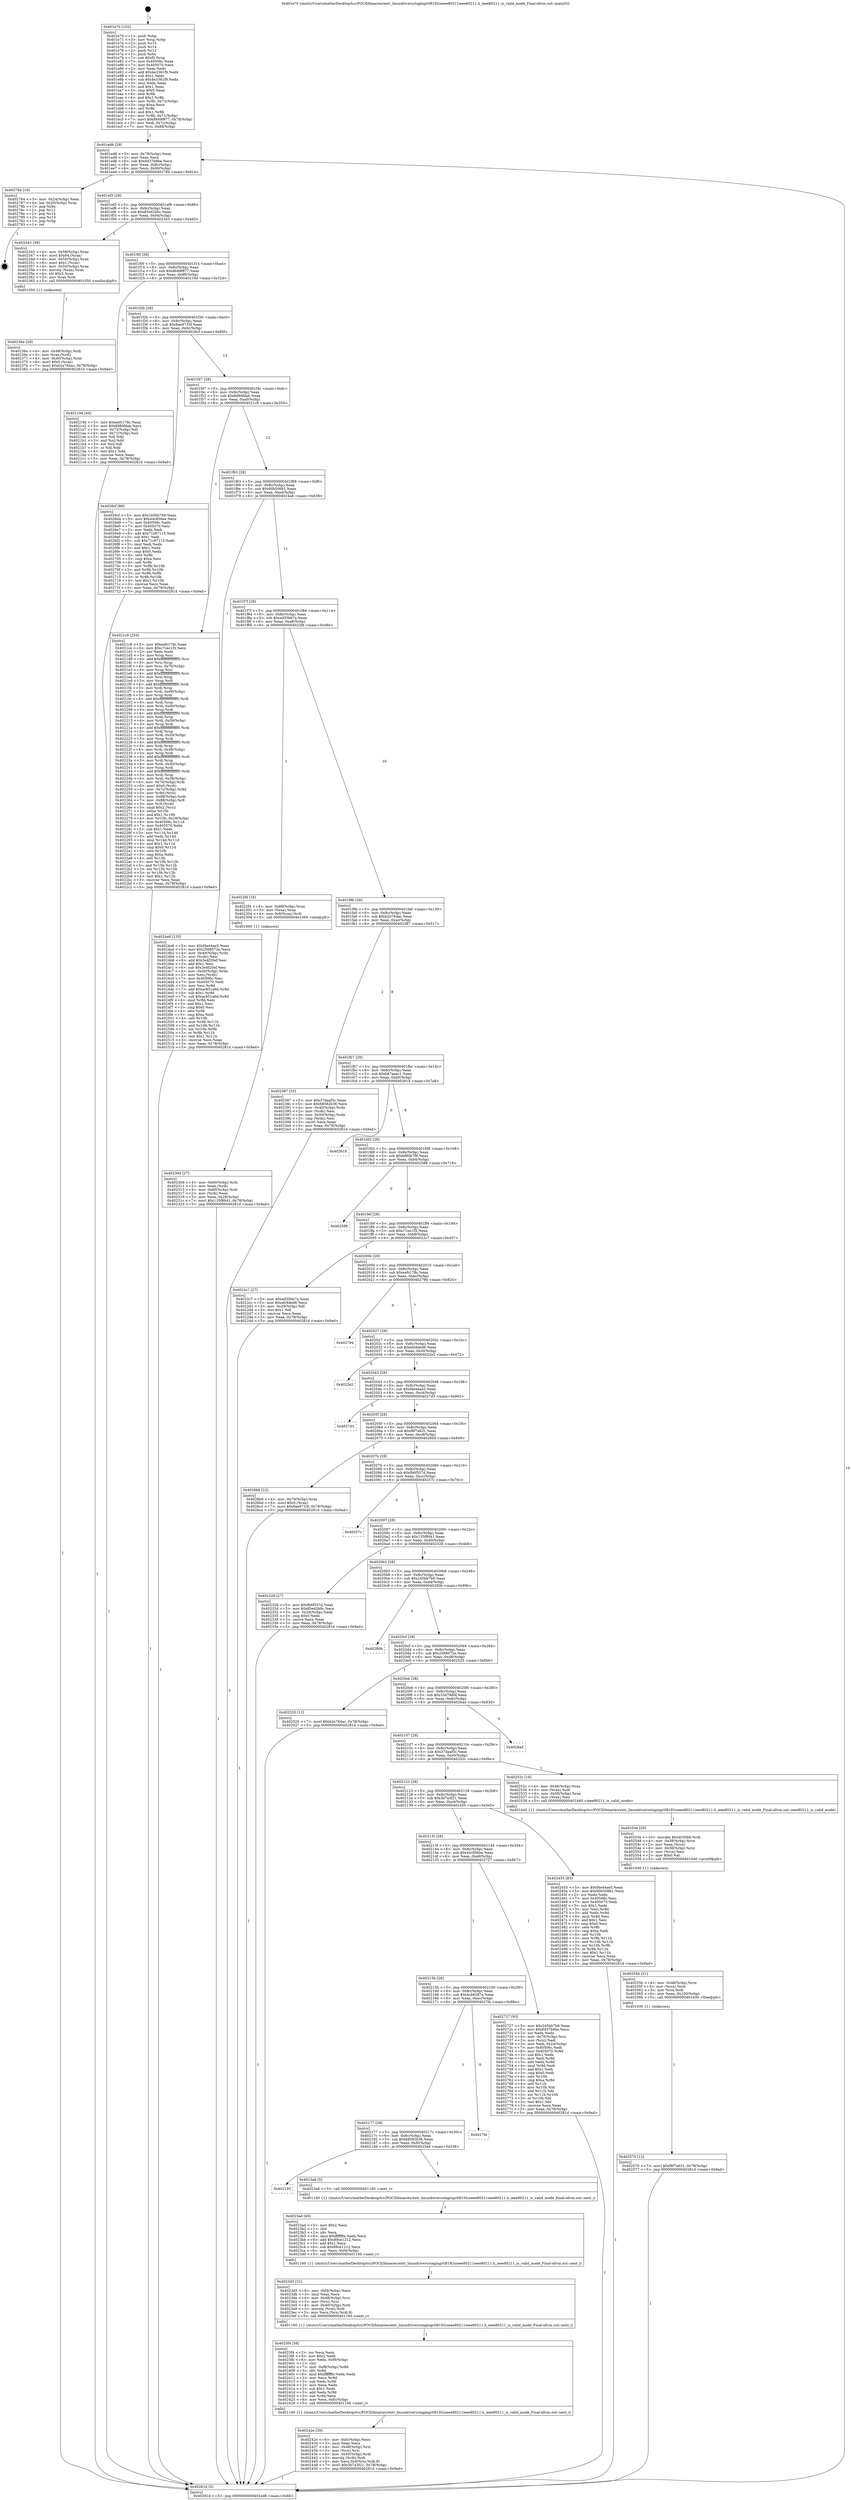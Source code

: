 digraph "0x401e70" {
  label = "0x401e70 (/mnt/c/Users/mathe/Desktop/tcc/POCII/binaries/extr_linuxdriversstagingrtl8192uieee80211ieee80211.h_ieee80211_is_valid_mode_Final-ollvm.out::main(0))"
  labelloc = "t"
  node[shape=record]

  Entry [label="",width=0.3,height=0.3,shape=circle,fillcolor=black,style=filled]
  "0x401ed6" [label="{
     0x401ed6 [29]\l
     | [instrs]\l
     &nbsp;&nbsp;0x401ed6 \<+3\>: mov -0x78(%rbp),%eax\l
     &nbsp;&nbsp;0x401ed9 \<+2\>: mov %eax,%ecx\l
     &nbsp;&nbsp;0x401edb \<+6\>: sub $0x8437b9be,%ecx\l
     &nbsp;&nbsp;0x401ee1 \<+6\>: mov %eax,-0x8c(%rbp)\l
     &nbsp;&nbsp;0x401ee7 \<+6\>: mov %ecx,-0x90(%rbp)\l
     &nbsp;&nbsp;0x401eed \<+6\>: je 0000000000402784 \<main+0x914\>\l
  }"]
  "0x402784" [label="{
     0x402784 [16]\l
     | [instrs]\l
     &nbsp;&nbsp;0x402784 \<+3\>: mov -0x24(%rbp),%eax\l
     &nbsp;&nbsp;0x402787 \<+4\>: lea -0x20(%rbp),%rsp\l
     &nbsp;&nbsp;0x40278b \<+1\>: pop %rbx\l
     &nbsp;&nbsp;0x40278c \<+2\>: pop %r12\l
     &nbsp;&nbsp;0x40278e \<+2\>: pop %r14\l
     &nbsp;&nbsp;0x402790 \<+2\>: pop %r15\l
     &nbsp;&nbsp;0x402792 \<+1\>: pop %rbp\l
     &nbsp;&nbsp;0x402793 \<+1\>: ret\l
  }"]
  "0x401ef3" [label="{
     0x401ef3 [28]\l
     | [instrs]\l
     &nbsp;&nbsp;0x401ef3 \<+5\>: jmp 0000000000401ef8 \<main+0x88\>\l
     &nbsp;&nbsp;0x401ef8 \<+6\>: mov -0x8c(%rbp),%eax\l
     &nbsp;&nbsp;0x401efe \<+5\>: sub $0x85ed2b0c,%eax\l
     &nbsp;&nbsp;0x401f03 \<+6\>: mov %eax,-0x94(%rbp)\l
     &nbsp;&nbsp;0x401f09 \<+6\>: je 0000000000402343 \<main+0x4d3\>\l
  }"]
  Exit [label="",width=0.3,height=0.3,shape=circle,fillcolor=black,style=filled,peripheries=2]
  "0x402343" [label="{
     0x402343 [39]\l
     | [instrs]\l
     &nbsp;&nbsp;0x402343 \<+4\>: mov -0x58(%rbp),%rax\l
     &nbsp;&nbsp;0x402347 \<+6\>: movl $0x64,(%rax)\l
     &nbsp;&nbsp;0x40234d \<+4\>: mov -0x50(%rbp),%rax\l
     &nbsp;&nbsp;0x402351 \<+6\>: movl $0x1,(%rax)\l
     &nbsp;&nbsp;0x402357 \<+4\>: mov -0x50(%rbp),%rax\l
     &nbsp;&nbsp;0x40235b \<+3\>: movslq (%rax),%rax\l
     &nbsp;&nbsp;0x40235e \<+4\>: shl $0x3,%rax\l
     &nbsp;&nbsp;0x402362 \<+3\>: mov %rax,%rdi\l
     &nbsp;&nbsp;0x402365 \<+5\>: call 0000000000401050 \<malloc@plt\>\l
     | [calls]\l
     &nbsp;&nbsp;0x401050 \{1\} (unknown)\l
  }"]
  "0x401f0f" [label="{
     0x401f0f [28]\l
     | [instrs]\l
     &nbsp;&nbsp;0x401f0f \<+5\>: jmp 0000000000401f14 \<main+0xa4\>\l
     &nbsp;&nbsp;0x401f14 \<+6\>: mov -0x8c(%rbp),%eax\l
     &nbsp;&nbsp;0x401f1a \<+5\>: sub $0x8649f977,%eax\l
     &nbsp;&nbsp;0x401f1f \<+6\>: mov %eax,-0x98(%rbp)\l
     &nbsp;&nbsp;0x401f25 \<+6\>: je 000000000040219d \<main+0x32d\>\l
  }"]
  "0x402570" [label="{
     0x402570 [12]\l
     | [instrs]\l
     &nbsp;&nbsp;0x402570 \<+7\>: movl $0xf8f7a631,-0x78(%rbp)\l
     &nbsp;&nbsp;0x402577 \<+5\>: jmp 000000000040281d \<main+0x9ad\>\l
  }"]
  "0x40219d" [label="{
     0x40219d [44]\l
     | [instrs]\l
     &nbsp;&nbsp;0x40219d \<+5\>: mov $0xeefc178c,%eax\l
     &nbsp;&nbsp;0x4021a2 \<+5\>: mov $0x8d80fdab,%ecx\l
     &nbsp;&nbsp;0x4021a7 \<+3\>: mov -0x72(%rbp),%dl\l
     &nbsp;&nbsp;0x4021aa \<+4\>: mov -0x71(%rbp),%sil\l
     &nbsp;&nbsp;0x4021ae \<+3\>: mov %dl,%dil\l
     &nbsp;&nbsp;0x4021b1 \<+3\>: and %sil,%dil\l
     &nbsp;&nbsp;0x4021b4 \<+3\>: xor %sil,%dl\l
     &nbsp;&nbsp;0x4021b7 \<+3\>: or %dl,%dil\l
     &nbsp;&nbsp;0x4021ba \<+4\>: test $0x1,%dil\l
     &nbsp;&nbsp;0x4021be \<+3\>: cmovne %ecx,%eax\l
     &nbsp;&nbsp;0x4021c1 \<+3\>: mov %eax,-0x78(%rbp)\l
     &nbsp;&nbsp;0x4021c4 \<+5\>: jmp 000000000040281d \<main+0x9ad\>\l
  }"]
  "0x401f2b" [label="{
     0x401f2b [28]\l
     | [instrs]\l
     &nbsp;&nbsp;0x401f2b \<+5\>: jmp 0000000000401f30 \<main+0xc0\>\l
     &nbsp;&nbsp;0x401f30 \<+6\>: mov -0x8c(%rbp),%eax\l
     &nbsp;&nbsp;0x401f36 \<+5\>: sub $0x8ae9733f,%eax\l
     &nbsp;&nbsp;0x401f3b \<+6\>: mov %eax,-0x9c(%rbp)\l
     &nbsp;&nbsp;0x401f41 \<+6\>: je 00000000004026cf \<main+0x85f\>\l
  }"]
  "0x40281d" [label="{
     0x40281d [5]\l
     | [instrs]\l
     &nbsp;&nbsp;0x40281d \<+5\>: jmp 0000000000401ed6 \<main+0x66\>\l
  }"]
  "0x401e70" [label="{
     0x401e70 [102]\l
     | [instrs]\l
     &nbsp;&nbsp;0x401e70 \<+1\>: push %rbp\l
     &nbsp;&nbsp;0x401e71 \<+3\>: mov %rsp,%rbp\l
     &nbsp;&nbsp;0x401e74 \<+2\>: push %r15\l
     &nbsp;&nbsp;0x401e76 \<+2\>: push %r14\l
     &nbsp;&nbsp;0x401e78 \<+2\>: push %r12\l
     &nbsp;&nbsp;0x401e7a \<+1\>: push %rbx\l
     &nbsp;&nbsp;0x401e7b \<+7\>: sub $0xf0,%rsp\l
     &nbsp;&nbsp;0x401e82 \<+7\>: mov 0x40506c,%eax\l
     &nbsp;&nbsp;0x401e89 \<+7\>: mov 0x405070,%ecx\l
     &nbsp;&nbsp;0x401e90 \<+2\>: mov %eax,%edx\l
     &nbsp;&nbsp;0x401e92 \<+6\>: add $0x4e3361f9,%edx\l
     &nbsp;&nbsp;0x401e98 \<+3\>: sub $0x1,%edx\l
     &nbsp;&nbsp;0x401e9b \<+6\>: sub $0x4e3361f9,%edx\l
     &nbsp;&nbsp;0x401ea1 \<+3\>: imul %edx,%eax\l
     &nbsp;&nbsp;0x401ea4 \<+3\>: and $0x1,%eax\l
     &nbsp;&nbsp;0x401ea7 \<+3\>: cmp $0x0,%eax\l
     &nbsp;&nbsp;0x401eaa \<+4\>: sete %r8b\l
     &nbsp;&nbsp;0x401eae \<+4\>: and $0x1,%r8b\l
     &nbsp;&nbsp;0x401eb2 \<+4\>: mov %r8b,-0x72(%rbp)\l
     &nbsp;&nbsp;0x401eb6 \<+3\>: cmp $0xa,%ecx\l
     &nbsp;&nbsp;0x401eb9 \<+4\>: setl %r8b\l
     &nbsp;&nbsp;0x401ebd \<+4\>: and $0x1,%r8b\l
     &nbsp;&nbsp;0x401ec1 \<+4\>: mov %r8b,-0x71(%rbp)\l
     &nbsp;&nbsp;0x401ec5 \<+7\>: movl $0x8649f977,-0x78(%rbp)\l
     &nbsp;&nbsp;0x401ecc \<+3\>: mov %edi,-0x7c(%rbp)\l
     &nbsp;&nbsp;0x401ecf \<+7\>: mov %rsi,-0x88(%rbp)\l
  }"]
  "0x40255b" [label="{
     0x40255b [21]\l
     | [instrs]\l
     &nbsp;&nbsp;0x40255b \<+4\>: mov -0x48(%rbp),%rcx\l
     &nbsp;&nbsp;0x40255f \<+3\>: mov (%rcx),%rcx\l
     &nbsp;&nbsp;0x402562 \<+3\>: mov %rcx,%rdi\l
     &nbsp;&nbsp;0x402565 \<+6\>: mov %eax,-0x100(%rbp)\l
     &nbsp;&nbsp;0x40256b \<+5\>: call 0000000000401030 \<free@plt\>\l
     | [calls]\l
     &nbsp;&nbsp;0x401030 \{1\} (unknown)\l
  }"]
  "0x4026cf" [label="{
     0x4026cf [88]\l
     | [instrs]\l
     &nbsp;&nbsp;0x4026cf \<+5\>: mov $0x245bb7b9,%eax\l
     &nbsp;&nbsp;0x4026d4 \<+5\>: mov $0x44c856ee,%ecx\l
     &nbsp;&nbsp;0x4026d9 \<+7\>: mov 0x40506c,%edx\l
     &nbsp;&nbsp;0x4026e0 \<+7\>: mov 0x405070,%esi\l
     &nbsp;&nbsp;0x4026e7 \<+2\>: mov %edx,%edi\l
     &nbsp;&nbsp;0x4026e9 \<+6\>: add $0x71c97115,%edi\l
     &nbsp;&nbsp;0x4026ef \<+3\>: sub $0x1,%edi\l
     &nbsp;&nbsp;0x4026f2 \<+6\>: sub $0x71c97115,%edi\l
     &nbsp;&nbsp;0x4026f8 \<+3\>: imul %edi,%edx\l
     &nbsp;&nbsp;0x4026fb \<+3\>: and $0x1,%edx\l
     &nbsp;&nbsp;0x4026fe \<+3\>: cmp $0x0,%edx\l
     &nbsp;&nbsp;0x402701 \<+4\>: sete %r8b\l
     &nbsp;&nbsp;0x402705 \<+3\>: cmp $0xa,%esi\l
     &nbsp;&nbsp;0x402708 \<+4\>: setl %r9b\l
     &nbsp;&nbsp;0x40270c \<+3\>: mov %r8b,%r10b\l
     &nbsp;&nbsp;0x40270f \<+3\>: and %r9b,%r10b\l
     &nbsp;&nbsp;0x402712 \<+3\>: xor %r9b,%r8b\l
     &nbsp;&nbsp;0x402715 \<+3\>: or %r8b,%r10b\l
     &nbsp;&nbsp;0x402718 \<+4\>: test $0x1,%r10b\l
     &nbsp;&nbsp;0x40271c \<+3\>: cmovne %ecx,%eax\l
     &nbsp;&nbsp;0x40271f \<+3\>: mov %eax,-0x78(%rbp)\l
     &nbsp;&nbsp;0x402722 \<+5\>: jmp 000000000040281d \<main+0x9ad\>\l
  }"]
  "0x401f47" [label="{
     0x401f47 [28]\l
     | [instrs]\l
     &nbsp;&nbsp;0x401f47 \<+5\>: jmp 0000000000401f4c \<main+0xdc\>\l
     &nbsp;&nbsp;0x401f4c \<+6\>: mov -0x8c(%rbp),%eax\l
     &nbsp;&nbsp;0x401f52 \<+5\>: sub $0x8d80fdab,%eax\l
     &nbsp;&nbsp;0x401f57 \<+6\>: mov %eax,-0xa0(%rbp)\l
     &nbsp;&nbsp;0x401f5d \<+6\>: je 00000000004021c9 \<main+0x359\>\l
  }"]
  "0x40253e" [label="{
     0x40253e [29]\l
     | [instrs]\l
     &nbsp;&nbsp;0x40253e \<+10\>: movabs $0x4030b6,%rdi\l
     &nbsp;&nbsp;0x402548 \<+4\>: mov -0x38(%rbp),%rcx\l
     &nbsp;&nbsp;0x40254c \<+2\>: mov %eax,(%rcx)\l
     &nbsp;&nbsp;0x40254e \<+4\>: mov -0x38(%rbp),%rcx\l
     &nbsp;&nbsp;0x402552 \<+2\>: mov (%rcx),%esi\l
     &nbsp;&nbsp;0x402554 \<+2\>: mov $0x0,%al\l
     &nbsp;&nbsp;0x402556 \<+5\>: call 0000000000401040 \<printf@plt\>\l
     | [calls]\l
     &nbsp;&nbsp;0x401040 \{1\} (unknown)\l
  }"]
  "0x4021c9" [label="{
     0x4021c9 [254]\l
     | [instrs]\l
     &nbsp;&nbsp;0x4021c9 \<+5\>: mov $0xeefc178c,%eax\l
     &nbsp;&nbsp;0x4021ce \<+5\>: mov $0xc7cec1f5,%ecx\l
     &nbsp;&nbsp;0x4021d3 \<+2\>: xor %edx,%edx\l
     &nbsp;&nbsp;0x4021d5 \<+3\>: mov %rsp,%rsi\l
     &nbsp;&nbsp;0x4021d8 \<+4\>: add $0xfffffffffffffff0,%rsi\l
     &nbsp;&nbsp;0x4021dc \<+3\>: mov %rsi,%rsp\l
     &nbsp;&nbsp;0x4021df \<+4\>: mov %rsi,-0x70(%rbp)\l
     &nbsp;&nbsp;0x4021e3 \<+3\>: mov %rsp,%rsi\l
     &nbsp;&nbsp;0x4021e6 \<+4\>: add $0xfffffffffffffff0,%rsi\l
     &nbsp;&nbsp;0x4021ea \<+3\>: mov %rsi,%rsp\l
     &nbsp;&nbsp;0x4021ed \<+3\>: mov %rsp,%rdi\l
     &nbsp;&nbsp;0x4021f0 \<+4\>: add $0xfffffffffffffff0,%rdi\l
     &nbsp;&nbsp;0x4021f4 \<+3\>: mov %rdi,%rsp\l
     &nbsp;&nbsp;0x4021f7 \<+4\>: mov %rdi,-0x68(%rbp)\l
     &nbsp;&nbsp;0x4021fb \<+3\>: mov %rsp,%rdi\l
     &nbsp;&nbsp;0x4021fe \<+4\>: add $0xfffffffffffffff0,%rdi\l
     &nbsp;&nbsp;0x402202 \<+3\>: mov %rdi,%rsp\l
     &nbsp;&nbsp;0x402205 \<+4\>: mov %rdi,-0x60(%rbp)\l
     &nbsp;&nbsp;0x402209 \<+3\>: mov %rsp,%rdi\l
     &nbsp;&nbsp;0x40220c \<+4\>: add $0xfffffffffffffff0,%rdi\l
     &nbsp;&nbsp;0x402210 \<+3\>: mov %rdi,%rsp\l
     &nbsp;&nbsp;0x402213 \<+4\>: mov %rdi,-0x58(%rbp)\l
     &nbsp;&nbsp;0x402217 \<+3\>: mov %rsp,%rdi\l
     &nbsp;&nbsp;0x40221a \<+4\>: add $0xfffffffffffffff0,%rdi\l
     &nbsp;&nbsp;0x40221e \<+3\>: mov %rdi,%rsp\l
     &nbsp;&nbsp;0x402221 \<+4\>: mov %rdi,-0x50(%rbp)\l
     &nbsp;&nbsp;0x402225 \<+3\>: mov %rsp,%rdi\l
     &nbsp;&nbsp;0x402228 \<+4\>: add $0xfffffffffffffff0,%rdi\l
     &nbsp;&nbsp;0x40222c \<+3\>: mov %rdi,%rsp\l
     &nbsp;&nbsp;0x40222f \<+4\>: mov %rdi,-0x48(%rbp)\l
     &nbsp;&nbsp;0x402233 \<+3\>: mov %rsp,%rdi\l
     &nbsp;&nbsp;0x402236 \<+4\>: add $0xfffffffffffffff0,%rdi\l
     &nbsp;&nbsp;0x40223a \<+3\>: mov %rdi,%rsp\l
     &nbsp;&nbsp;0x40223d \<+4\>: mov %rdi,-0x40(%rbp)\l
     &nbsp;&nbsp;0x402241 \<+3\>: mov %rsp,%rdi\l
     &nbsp;&nbsp;0x402244 \<+4\>: add $0xfffffffffffffff0,%rdi\l
     &nbsp;&nbsp;0x402248 \<+3\>: mov %rdi,%rsp\l
     &nbsp;&nbsp;0x40224b \<+4\>: mov %rdi,-0x38(%rbp)\l
     &nbsp;&nbsp;0x40224f \<+4\>: mov -0x70(%rbp),%rdi\l
     &nbsp;&nbsp;0x402253 \<+6\>: movl $0x0,(%rdi)\l
     &nbsp;&nbsp;0x402259 \<+4\>: mov -0x7c(%rbp),%r8d\l
     &nbsp;&nbsp;0x40225d \<+3\>: mov %r8d,(%rsi)\l
     &nbsp;&nbsp;0x402260 \<+4\>: mov -0x68(%rbp),%rdi\l
     &nbsp;&nbsp;0x402264 \<+7\>: mov -0x88(%rbp),%r9\l
     &nbsp;&nbsp;0x40226b \<+3\>: mov %r9,(%rdi)\l
     &nbsp;&nbsp;0x40226e \<+3\>: cmpl $0x2,(%rsi)\l
     &nbsp;&nbsp;0x402271 \<+4\>: setne %r10b\l
     &nbsp;&nbsp;0x402275 \<+4\>: and $0x1,%r10b\l
     &nbsp;&nbsp;0x402279 \<+4\>: mov %r10b,-0x29(%rbp)\l
     &nbsp;&nbsp;0x40227d \<+8\>: mov 0x40506c,%r11d\l
     &nbsp;&nbsp;0x402285 \<+7\>: mov 0x405070,%ebx\l
     &nbsp;&nbsp;0x40228c \<+3\>: sub $0x1,%edx\l
     &nbsp;&nbsp;0x40228f \<+3\>: mov %r11d,%r14d\l
     &nbsp;&nbsp;0x402292 \<+3\>: add %edx,%r14d\l
     &nbsp;&nbsp;0x402295 \<+4\>: imul %r14d,%r11d\l
     &nbsp;&nbsp;0x402299 \<+4\>: and $0x1,%r11d\l
     &nbsp;&nbsp;0x40229d \<+4\>: cmp $0x0,%r11d\l
     &nbsp;&nbsp;0x4022a1 \<+4\>: sete %r10b\l
     &nbsp;&nbsp;0x4022a5 \<+3\>: cmp $0xa,%ebx\l
     &nbsp;&nbsp;0x4022a8 \<+4\>: setl %r15b\l
     &nbsp;&nbsp;0x4022ac \<+3\>: mov %r10b,%r12b\l
     &nbsp;&nbsp;0x4022af \<+3\>: and %r15b,%r12b\l
     &nbsp;&nbsp;0x4022b2 \<+3\>: xor %r15b,%r10b\l
     &nbsp;&nbsp;0x4022b5 \<+3\>: or %r10b,%r12b\l
     &nbsp;&nbsp;0x4022b8 \<+4\>: test $0x1,%r12b\l
     &nbsp;&nbsp;0x4022bc \<+3\>: cmovne %ecx,%eax\l
     &nbsp;&nbsp;0x4022bf \<+3\>: mov %eax,-0x78(%rbp)\l
     &nbsp;&nbsp;0x4022c2 \<+5\>: jmp 000000000040281d \<main+0x9ad\>\l
  }"]
  "0x401f63" [label="{
     0x401f63 [28]\l
     | [instrs]\l
     &nbsp;&nbsp;0x401f63 \<+5\>: jmp 0000000000401f68 \<main+0xf8\>\l
     &nbsp;&nbsp;0x401f68 \<+6\>: mov -0x8c(%rbp),%eax\l
     &nbsp;&nbsp;0x401f6e \<+5\>: sub $0x90b506b1,%eax\l
     &nbsp;&nbsp;0x401f73 \<+6\>: mov %eax,-0xa4(%rbp)\l
     &nbsp;&nbsp;0x401f79 \<+6\>: je 00000000004024a8 \<main+0x638\>\l
  }"]
  "0x40242e" [label="{
     0x40242e [39]\l
     | [instrs]\l
     &nbsp;&nbsp;0x40242e \<+6\>: mov -0xfc(%rbp),%ecx\l
     &nbsp;&nbsp;0x402434 \<+3\>: imul %eax,%ecx\l
     &nbsp;&nbsp;0x402437 \<+4\>: mov -0x48(%rbp),%rsi\l
     &nbsp;&nbsp;0x40243b \<+3\>: mov (%rsi),%rsi\l
     &nbsp;&nbsp;0x40243e \<+4\>: mov -0x40(%rbp),%rdi\l
     &nbsp;&nbsp;0x402442 \<+3\>: movslq (%rdi),%rdi\l
     &nbsp;&nbsp;0x402445 \<+4\>: mov %ecx,0x4(%rsi,%rdi,8)\l
     &nbsp;&nbsp;0x402449 \<+7\>: movl $0x3b7a3f21,-0x78(%rbp)\l
     &nbsp;&nbsp;0x402450 \<+5\>: jmp 000000000040281d \<main+0x9ad\>\l
  }"]
  "0x4023f4" [label="{
     0x4023f4 [58]\l
     | [instrs]\l
     &nbsp;&nbsp;0x4023f4 \<+2\>: xor %ecx,%ecx\l
     &nbsp;&nbsp;0x4023f6 \<+5\>: mov $0x2,%edx\l
     &nbsp;&nbsp;0x4023fb \<+6\>: mov %edx,-0xf8(%rbp)\l
     &nbsp;&nbsp;0x402401 \<+1\>: cltd\l
     &nbsp;&nbsp;0x402402 \<+7\>: mov -0xf8(%rbp),%r8d\l
     &nbsp;&nbsp;0x402409 \<+3\>: idiv %r8d\l
     &nbsp;&nbsp;0x40240c \<+6\>: imul $0xfffffffe,%edx,%edx\l
     &nbsp;&nbsp;0x402412 \<+3\>: mov %ecx,%r9d\l
     &nbsp;&nbsp;0x402415 \<+3\>: sub %edx,%r9d\l
     &nbsp;&nbsp;0x402418 \<+2\>: mov %ecx,%edx\l
     &nbsp;&nbsp;0x40241a \<+3\>: sub $0x1,%edx\l
     &nbsp;&nbsp;0x40241d \<+3\>: add %edx,%r9d\l
     &nbsp;&nbsp;0x402420 \<+3\>: sub %r9d,%ecx\l
     &nbsp;&nbsp;0x402423 \<+6\>: mov %ecx,-0xfc(%rbp)\l
     &nbsp;&nbsp;0x402429 \<+5\>: call 0000000000401160 \<next_i\>\l
     | [calls]\l
     &nbsp;&nbsp;0x401160 \{1\} (/mnt/c/Users/mathe/Desktop/tcc/POCII/binaries/extr_linuxdriversstagingrtl8192uieee80211ieee80211.h_ieee80211_is_valid_mode_Final-ollvm.out::next_i)\l
  }"]
  "0x4024a8" [label="{
     0x4024a8 [120]\l
     | [instrs]\l
     &nbsp;&nbsp;0x4024a8 \<+5\>: mov $0xf4e44ae5,%eax\l
     &nbsp;&nbsp;0x4024ad \<+5\>: mov $0x2568072e,%ecx\l
     &nbsp;&nbsp;0x4024b2 \<+4\>: mov -0x40(%rbp),%rdx\l
     &nbsp;&nbsp;0x4024b6 \<+2\>: mov (%rdx),%esi\l
     &nbsp;&nbsp;0x4024b8 \<+6\>: add $0x3e4f20ef,%esi\l
     &nbsp;&nbsp;0x4024be \<+3\>: add $0x1,%esi\l
     &nbsp;&nbsp;0x4024c1 \<+6\>: sub $0x3e4f20ef,%esi\l
     &nbsp;&nbsp;0x4024c7 \<+4\>: mov -0x40(%rbp),%rdx\l
     &nbsp;&nbsp;0x4024cb \<+2\>: mov %esi,(%rdx)\l
     &nbsp;&nbsp;0x4024cd \<+7\>: mov 0x40506c,%esi\l
     &nbsp;&nbsp;0x4024d4 \<+7\>: mov 0x405070,%edi\l
     &nbsp;&nbsp;0x4024db \<+3\>: mov %esi,%r8d\l
     &nbsp;&nbsp;0x4024de \<+7\>: add $0xac851a6d,%r8d\l
     &nbsp;&nbsp;0x4024e5 \<+4\>: sub $0x1,%r8d\l
     &nbsp;&nbsp;0x4024e9 \<+7\>: sub $0xac851a6d,%r8d\l
     &nbsp;&nbsp;0x4024f0 \<+4\>: imul %r8d,%esi\l
     &nbsp;&nbsp;0x4024f4 \<+3\>: and $0x1,%esi\l
     &nbsp;&nbsp;0x4024f7 \<+3\>: cmp $0x0,%esi\l
     &nbsp;&nbsp;0x4024fa \<+4\>: sete %r9b\l
     &nbsp;&nbsp;0x4024fe \<+3\>: cmp $0xa,%edi\l
     &nbsp;&nbsp;0x402501 \<+4\>: setl %r10b\l
     &nbsp;&nbsp;0x402505 \<+3\>: mov %r9b,%r11b\l
     &nbsp;&nbsp;0x402508 \<+3\>: and %r10b,%r11b\l
     &nbsp;&nbsp;0x40250b \<+3\>: xor %r10b,%r9b\l
     &nbsp;&nbsp;0x40250e \<+3\>: or %r9b,%r11b\l
     &nbsp;&nbsp;0x402511 \<+4\>: test $0x1,%r11b\l
     &nbsp;&nbsp;0x402515 \<+3\>: cmovne %ecx,%eax\l
     &nbsp;&nbsp;0x402518 \<+3\>: mov %eax,-0x78(%rbp)\l
     &nbsp;&nbsp;0x40251b \<+5\>: jmp 000000000040281d \<main+0x9ad\>\l
  }"]
  "0x401f7f" [label="{
     0x401f7f [28]\l
     | [instrs]\l
     &nbsp;&nbsp;0x401f7f \<+5\>: jmp 0000000000401f84 \<main+0x114\>\l
     &nbsp;&nbsp;0x401f84 \<+6\>: mov -0x8c(%rbp),%eax\l
     &nbsp;&nbsp;0x401f8a \<+5\>: sub $0xad35bb7a,%eax\l
     &nbsp;&nbsp;0x401f8f \<+6\>: mov %eax,-0xa8(%rbp)\l
     &nbsp;&nbsp;0x401f95 \<+6\>: je 00000000004022fd \<main+0x48d\>\l
  }"]
  "0x4023d5" [label="{
     0x4023d5 [31]\l
     | [instrs]\l
     &nbsp;&nbsp;0x4023d5 \<+6\>: mov -0xf4(%rbp),%ecx\l
     &nbsp;&nbsp;0x4023db \<+3\>: imul %eax,%ecx\l
     &nbsp;&nbsp;0x4023de \<+4\>: mov -0x48(%rbp),%rsi\l
     &nbsp;&nbsp;0x4023e2 \<+3\>: mov (%rsi),%rsi\l
     &nbsp;&nbsp;0x4023e5 \<+4\>: mov -0x40(%rbp),%rdi\l
     &nbsp;&nbsp;0x4023e9 \<+3\>: movslq (%rdi),%rdi\l
     &nbsp;&nbsp;0x4023ec \<+3\>: mov %ecx,(%rsi,%rdi,8)\l
     &nbsp;&nbsp;0x4023ef \<+5\>: call 0000000000401160 \<next_i\>\l
     | [calls]\l
     &nbsp;&nbsp;0x401160 \{1\} (/mnt/c/Users/mathe/Desktop/tcc/POCII/binaries/extr_linuxdriversstagingrtl8192uieee80211ieee80211.h_ieee80211_is_valid_mode_Final-ollvm.out::next_i)\l
  }"]
  "0x4022fd" [label="{
     0x4022fd [16]\l
     | [instrs]\l
     &nbsp;&nbsp;0x4022fd \<+4\>: mov -0x68(%rbp),%rax\l
     &nbsp;&nbsp;0x402301 \<+3\>: mov (%rax),%rax\l
     &nbsp;&nbsp;0x402304 \<+4\>: mov 0x8(%rax),%rdi\l
     &nbsp;&nbsp;0x402308 \<+5\>: call 0000000000401060 \<atoi@plt\>\l
     | [calls]\l
     &nbsp;&nbsp;0x401060 \{1\} (unknown)\l
  }"]
  "0x401f9b" [label="{
     0x401f9b [28]\l
     | [instrs]\l
     &nbsp;&nbsp;0x401f9b \<+5\>: jmp 0000000000401fa0 \<main+0x130\>\l
     &nbsp;&nbsp;0x401fa0 \<+6\>: mov -0x8c(%rbp),%eax\l
     &nbsp;&nbsp;0x401fa6 \<+5\>: sub $0xb2e764ac,%eax\l
     &nbsp;&nbsp;0x401fab \<+6\>: mov %eax,-0xac(%rbp)\l
     &nbsp;&nbsp;0x401fb1 \<+6\>: je 0000000000402387 \<main+0x517\>\l
  }"]
  "0x4023ad" [label="{
     0x4023ad [40]\l
     | [instrs]\l
     &nbsp;&nbsp;0x4023ad \<+5\>: mov $0x2,%ecx\l
     &nbsp;&nbsp;0x4023b2 \<+1\>: cltd\l
     &nbsp;&nbsp;0x4023b3 \<+2\>: idiv %ecx\l
     &nbsp;&nbsp;0x4023b5 \<+6\>: imul $0xfffffffe,%edx,%ecx\l
     &nbsp;&nbsp;0x4023bb \<+6\>: add $0x89ce1212,%ecx\l
     &nbsp;&nbsp;0x4023c1 \<+3\>: add $0x1,%ecx\l
     &nbsp;&nbsp;0x4023c4 \<+6\>: sub $0x89ce1212,%ecx\l
     &nbsp;&nbsp;0x4023ca \<+6\>: mov %ecx,-0xf4(%rbp)\l
     &nbsp;&nbsp;0x4023d0 \<+5\>: call 0000000000401160 \<next_i\>\l
     | [calls]\l
     &nbsp;&nbsp;0x401160 \{1\} (/mnt/c/Users/mathe/Desktop/tcc/POCII/binaries/extr_linuxdriversstagingrtl8192uieee80211ieee80211.h_ieee80211_is_valid_mode_Final-ollvm.out::next_i)\l
  }"]
  "0x402387" [label="{
     0x402387 [33]\l
     | [instrs]\l
     &nbsp;&nbsp;0x402387 \<+5\>: mov $0x37daaf3c,%eax\l
     &nbsp;&nbsp;0x40238c \<+5\>: mov $0x68582b36,%ecx\l
     &nbsp;&nbsp;0x402391 \<+4\>: mov -0x40(%rbp),%rdx\l
     &nbsp;&nbsp;0x402395 \<+2\>: mov (%rdx),%esi\l
     &nbsp;&nbsp;0x402397 \<+4\>: mov -0x50(%rbp),%rdx\l
     &nbsp;&nbsp;0x40239b \<+2\>: cmp (%rdx),%esi\l
     &nbsp;&nbsp;0x40239d \<+3\>: cmovl %ecx,%eax\l
     &nbsp;&nbsp;0x4023a0 \<+3\>: mov %eax,-0x78(%rbp)\l
     &nbsp;&nbsp;0x4023a3 \<+5\>: jmp 000000000040281d \<main+0x9ad\>\l
  }"]
  "0x401fb7" [label="{
     0x401fb7 [28]\l
     | [instrs]\l
     &nbsp;&nbsp;0x401fb7 \<+5\>: jmp 0000000000401fbc \<main+0x14c\>\l
     &nbsp;&nbsp;0x401fbc \<+6\>: mov -0x8c(%rbp),%eax\l
     &nbsp;&nbsp;0x401fc2 \<+5\>: sub $0xb67aaac1,%eax\l
     &nbsp;&nbsp;0x401fc7 \<+6\>: mov %eax,-0xb0(%rbp)\l
     &nbsp;&nbsp;0x401fcd \<+6\>: je 0000000000402618 \<main+0x7a8\>\l
  }"]
  "0x402193" [label="{
     0x402193\l
  }", style=dashed]
  "0x402618" [label="{
     0x402618\l
  }", style=dashed]
  "0x401fd3" [label="{
     0x401fd3 [28]\l
     | [instrs]\l
     &nbsp;&nbsp;0x401fd3 \<+5\>: jmp 0000000000401fd8 \<main+0x168\>\l
     &nbsp;&nbsp;0x401fd8 \<+6\>: mov -0x8c(%rbp),%eax\l
     &nbsp;&nbsp;0x401fde \<+5\>: sub $0xbf95b7f9,%eax\l
     &nbsp;&nbsp;0x401fe3 \<+6\>: mov %eax,-0xb4(%rbp)\l
     &nbsp;&nbsp;0x401fe9 \<+6\>: je 0000000000402588 \<main+0x718\>\l
  }"]
  "0x4023a8" [label="{
     0x4023a8 [5]\l
     | [instrs]\l
     &nbsp;&nbsp;0x4023a8 \<+5\>: call 0000000000401160 \<next_i\>\l
     | [calls]\l
     &nbsp;&nbsp;0x401160 \{1\} (/mnt/c/Users/mathe/Desktop/tcc/POCII/binaries/extr_linuxdriversstagingrtl8192uieee80211ieee80211.h_ieee80211_is_valid_mode_Final-ollvm.out::next_i)\l
  }"]
  "0x402588" [label="{
     0x402588\l
  }", style=dashed]
  "0x401fef" [label="{
     0x401fef [28]\l
     | [instrs]\l
     &nbsp;&nbsp;0x401fef \<+5\>: jmp 0000000000401ff4 \<main+0x184\>\l
     &nbsp;&nbsp;0x401ff4 \<+6\>: mov -0x8c(%rbp),%eax\l
     &nbsp;&nbsp;0x401ffa \<+5\>: sub $0xc7cec1f5,%eax\l
     &nbsp;&nbsp;0x401fff \<+6\>: mov %eax,-0xb8(%rbp)\l
     &nbsp;&nbsp;0x402005 \<+6\>: je 00000000004022c7 \<main+0x457\>\l
  }"]
  "0x402177" [label="{
     0x402177 [28]\l
     | [instrs]\l
     &nbsp;&nbsp;0x402177 \<+5\>: jmp 000000000040217c \<main+0x30c\>\l
     &nbsp;&nbsp;0x40217c \<+6\>: mov -0x8c(%rbp),%eax\l
     &nbsp;&nbsp;0x402182 \<+5\>: sub $0x68582b36,%eax\l
     &nbsp;&nbsp;0x402187 \<+6\>: mov %eax,-0xf0(%rbp)\l
     &nbsp;&nbsp;0x40218d \<+6\>: je 00000000004023a8 \<main+0x538\>\l
  }"]
  "0x4022c7" [label="{
     0x4022c7 [27]\l
     | [instrs]\l
     &nbsp;&nbsp;0x4022c7 \<+5\>: mov $0xad35bb7a,%eax\l
     &nbsp;&nbsp;0x4022cc \<+5\>: mov $0xefc8ded6,%ecx\l
     &nbsp;&nbsp;0x4022d1 \<+3\>: mov -0x29(%rbp),%dl\l
     &nbsp;&nbsp;0x4022d4 \<+3\>: test $0x1,%dl\l
     &nbsp;&nbsp;0x4022d7 \<+3\>: cmovne %ecx,%eax\l
     &nbsp;&nbsp;0x4022da \<+3\>: mov %eax,-0x78(%rbp)\l
     &nbsp;&nbsp;0x4022dd \<+5\>: jmp 000000000040281d \<main+0x9ad\>\l
  }"]
  "0x40200b" [label="{
     0x40200b [28]\l
     | [instrs]\l
     &nbsp;&nbsp;0x40200b \<+5\>: jmp 0000000000402010 \<main+0x1a0\>\l
     &nbsp;&nbsp;0x402010 \<+6\>: mov -0x8c(%rbp),%eax\l
     &nbsp;&nbsp;0x402016 \<+5\>: sub $0xeefc178c,%eax\l
     &nbsp;&nbsp;0x40201b \<+6\>: mov %eax,-0xbc(%rbp)\l
     &nbsp;&nbsp;0x402021 \<+6\>: je 0000000000402794 \<main+0x924\>\l
  }"]
  "0x40230d" [label="{
     0x40230d [27]\l
     | [instrs]\l
     &nbsp;&nbsp;0x40230d \<+4\>: mov -0x60(%rbp),%rdi\l
     &nbsp;&nbsp;0x402311 \<+2\>: mov %eax,(%rdi)\l
     &nbsp;&nbsp;0x402313 \<+4\>: mov -0x60(%rbp),%rdi\l
     &nbsp;&nbsp;0x402317 \<+2\>: mov (%rdi),%eax\l
     &nbsp;&nbsp;0x402319 \<+3\>: mov %eax,-0x28(%rbp)\l
     &nbsp;&nbsp;0x40231c \<+7\>: movl $0x135f8941,-0x78(%rbp)\l
     &nbsp;&nbsp;0x402323 \<+5\>: jmp 000000000040281d \<main+0x9ad\>\l
  }"]
  "0x4027fa" [label="{
     0x4027fa\l
  }", style=dashed]
  "0x402794" [label="{
     0x402794\l
  }", style=dashed]
  "0x402027" [label="{
     0x402027 [28]\l
     | [instrs]\l
     &nbsp;&nbsp;0x402027 \<+5\>: jmp 000000000040202c \<main+0x1bc\>\l
     &nbsp;&nbsp;0x40202c \<+6\>: mov -0x8c(%rbp),%eax\l
     &nbsp;&nbsp;0x402032 \<+5\>: sub $0xefc8ded6,%eax\l
     &nbsp;&nbsp;0x402037 \<+6\>: mov %eax,-0xc0(%rbp)\l
     &nbsp;&nbsp;0x40203d \<+6\>: je 00000000004022e2 \<main+0x472\>\l
  }"]
  "0x40215b" [label="{
     0x40215b [28]\l
     | [instrs]\l
     &nbsp;&nbsp;0x40215b \<+5\>: jmp 0000000000402160 \<main+0x2f0\>\l
     &nbsp;&nbsp;0x402160 \<+6\>: mov -0x8c(%rbp),%eax\l
     &nbsp;&nbsp;0x402166 \<+5\>: sub $0x4cb6287a,%eax\l
     &nbsp;&nbsp;0x40216b \<+6\>: mov %eax,-0xec(%rbp)\l
     &nbsp;&nbsp;0x402171 \<+6\>: je 00000000004027fa \<main+0x98a\>\l
  }"]
  "0x4022e2" [label="{
     0x4022e2\l
  }", style=dashed]
  "0x402043" [label="{
     0x402043 [28]\l
     | [instrs]\l
     &nbsp;&nbsp;0x402043 \<+5\>: jmp 0000000000402048 \<main+0x1d8\>\l
     &nbsp;&nbsp;0x402048 \<+6\>: mov -0x8c(%rbp),%eax\l
     &nbsp;&nbsp;0x40204e \<+5\>: sub $0xf4e44ae5,%eax\l
     &nbsp;&nbsp;0x402053 \<+6\>: mov %eax,-0xc4(%rbp)\l
     &nbsp;&nbsp;0x402059 \<+6\>: je 00000000004027d3 \<main+0x963\>\l
  }"]
  "0x402727" [label="{
     0x402727 [93]\l
     | [instrs]\l
     &nbsp;&nbsp;0x402727 \<+5\>: mov $0x245bb7b9,%eax\l
     &nbsp;&nbsp;0x40272c \<+5\>: mov $0x8437b9be,%ecx\l
     &nbsp;&nbsp;0x402731 \<+2\>: xor %edx,%edx\l
     &nbsp;&nbsp;0x402733 \<+4\>: mov -0x70(%rbp),%rsi\l
     &nbsp;&nbsp;0x402737 \<+2\>: mov (%rsi),%edi\l
     &nbsp;&nbsp;0x402739 \<+3\>: mov %edi,-0x24(%rbp)\l
     &nbsp;&nbsp;0x40273c \<+7\>: mov 0x40506c,%edi\l
     &nbsp;&nbsp;0x402743 \<+8\>: mov 0x405070,%r8d\l
     &nbsp;&nbsp;0x40274b \<+3\>: sub $0x1,%edx\l
     &nbsp;&nbsp;0x40274e \<+3\>: mov %edi,%r9d\l
     &nbsp;&nbsp;0x402751 \<+3\>: add %edx,%r9d\l
     &nbsp;&nbsp;0x402754 \<+4\>: imul %r9d,%edi\l
     &nbsp;&nbsp;0x402758 \<+3\>: and $0x1,%edi\l
     &nbsp;&nbsp;0x40275b \<+3\>: cmp $0x0,%edi\l
     &nbsp;&nbsp;0x40275e \<+4\>: sete %r10b\l
     &nbsp;&nbsp;0x402762 \<+4\>: cmp $0xa,%r8d\l
     &nbsp;&nbsp;0x402766 \<+4\>: setl %r11b\l
     &nbsp;&nbsp;0x40276a \<+3\>: mov %r10b,%bl\l
     &nbsp;&nbsp;0x40276d \<+3\>: and %r11b,%bl\l
     &nbsp;&nbsp;0x402770 \<+3\>: xor %r11b,%r10b\l
     &nbsp;&nbsp;0x402773 \<+3\>: or %r10b,%bl\l
     &nbsp;&nbsp;0x402776 \<+3\>: test $0x1,%bl\l
     &nbsp;&nbsp;0x402779 \<+3\>: cmovne %ecx,%eax\l
     &nbsp;&nbsp;0x40277c \<+3\>: mov %eax,-0x78(%rbp)\l
     &nbsp;&nbsp;0x40277f \<+5\>: jmp 000000000040281d \<main+0x9ad\>\l
  }"]
  "0x4027d3" [label="{
     0x4027d3\l
  }", style=dashed]
  "0x40205f" [label="{
     0x40205f [28]\l
     | [instrs]\l
     &nbsp;&nbsp;0x40205f \<+5\>: jmp 0000000000402064 \<main+0x1f4\>\l
     &nbsp;&nbsp;0x402064 \<+6\>: mov -0x8c(%rbp),%eax\l
     &nbsp;&nbsp;0x40206a \<+5\>: sub $0xf8f7a631,%eax\l
     &nbsp;&nbsp;0x40206f \<+6\>: mov %eax,-0xc8(%rbp)\l
     &nbsp;&nbsp;0x402075 \<+6\>: je 00000000004026b9 \<main+0x849\>\l
  }"]
  "0x40213f" [label="{
     0x40213f [28]\l
     | [instrs]\l
     &nbsp;&nbsp;0x40213f \<+5\>: jmp 0000000000402144 \<main+0x2d4\>\l
     &nbsp;&nbsp;0x402144 \<+6\>: mov -0x8c(%rbp),%eax\l
     &nbsp;&nbsp;0x40214a \<+5\>: sub $0x44c856ee,%eax\l
     &nbsp;&nbsp;0x40214f \<+6\>: mov %eax,-0xe8(%rbp)\l
     &nbsp;&nbsp;0x402155 \<+6\>: je 0000000000402727 \<main+0x8b7\>\l
  }"]
  "0x4026b9" [label="{
     0x4026b9 [22]\l
     | [instrs]\l
     &nbsp;&nbsp;0x4026b9 \<+4\>: mov -0x70(%rbp),%rax\l
     &nbsp;&nbsp;0x4026bd \<+6\>: movl $0x0,(%rax)\l
     &nbsp;&nbsp;0x4026c3 \<+7\>: movl $0x8ae9733f,-0x78(%rbp)\l
     &nbsp;&nbsp;0x4026ca \<+5\>: jmp 000000000040281d \<main+0x9ad\>\l
  }"]
  "0x40207b" [label="{
     0x40207b [28]\l
     | [instrs]\l
     &nbsp;&nbsp;0x40207b \<+5\>: jmp 0000000000402080 \<main+0x210\>\l
     &nbsp;&nbsp;0x402080 \<+6\>: mov -0x8c(%rbp),%eax\l
     &nbsp;&nbsp;0x402086 \<+5\>: sub $0xfb6f557d,%eax\l
     &nbsp;&nbsp;0x40208b \<+6\>: mov %eax,-0xcc(%rbp)\l
     &nbsp;&nbsp;0x402091 \<+6\>: je 000000000040257c \<main+0x70c\>\l
  }"]
  "0x402455" [label="{
     0x402455 [83]\l
     | [instrs]\l
     &nbsp;&nbsp;0x402455 \<+5\>: mov $0xf4e44ae5,%eax\l
     &nbsp;&nbsp;0x40245a \<+5\>: mov $0x90b506b1,%ecx\l
     &nbsp;&nbsp;0x40245f \<+2\>: xor %edx,%edx\l
     &nbsp;&nbsp;0x402461 \<+7\>: mov 0x40506c,%esi\l
     &nbsp;&nbsp;0x402468 \<+7\>: mov 0x405070,%edi\l
     &nbsp;&nbsp;0x40246f \<+3\>: sub $0x1,%edx\l
     &nbsp;&nbsp;0x402472 \<+3\>: mov %esi,%r8d\l
     &nbsp;&nbsp;0x402475 \<+3\>: add %edx,%r8d\l
     &nbsp;&nbsp;0x402478 \<+4\>: imul %r8d,%esi\l
     &nbsp;&nbsp;0x40247c \<+3\>: and $0x1,%esi\l
     &nbsp;&nbsp;0x40247f \<+3\>: cmp $0x0,%esi\l
     &nbsp;&nbsp;0x402482 \<+4\>: sete %r9b\l
     &nbsp;&nbsp;0x402486 \<+3\>: cmp $0xa,%edi\l
     &nbsp;&nbsp;0x402489 \<+4\>: setl %r10b\l
     &nbsp;&nbsp;0x40248d \<+3\>: mov %r9b,%r11b\l
     &nbsp;&nbsp;0x402490 \<+3\>: and %r10b,%r11b\l
     &nbsp;&nbsp;0x402493 \<+3\>: xor %r10b,%r9b\l
     &nbsp;&nbsp;0x402496 \<+3\>: or %r9b,%r11b\l
     &nbsp;&nbsp;0x402499 \<+4\>: test $0x1,%r11b\l
     &nbsp;&nbsp;0x40249d \<+3\>: cmovne %ecx,%eax\l
     &nbsp;&nbsp;0x4024a0 \<+3\>: mov %eax,-0x78(%rbp)\l
     &nbsp;&nbsp;0x4024a3 \<+5\>: jmp 000000000040281d \<main+0x9ad\>\l
  }"]
  "0x40257c" [label="{
     0x40257c\l
  }", style=dashed]
  "0x402097" [label="{
     0x402097 [28]\l
     | [instrs]\l
     &nbsp;&nbsp;0x402097 \<+5\>: jmp 000000000040209c \<main+0x22c\>\l
     &nbsp;&nbsp;0x40209c \<+6\>: mov -0x8c(%rbp),%eax\l
     &nbsp;&nbsp;0x4020a2 \<+5\>: sub $0x135f8941,%eax\l
     &nbsp;&nbsp;0x4020a7 \<+6\>: mov %eax,-0xd0(%rbp)\l
     &nbsp;&nbsp;0x4020ad \<+6\>: je 0000000000402328 \<main+0x4b8\>\l
  }"]
  "0x402123" [label="{
     0x402123 [28]\l
     | [instrs]\l
     &nbsp;&nbsp;0x402123 \<+5\>: jmp 0000000000402128 \<main+0x2b8\>\l
     &nbsp;&nbsp;0x402128 \<+6\>: mov -0x8c(%rbp),%eax\l
     &nbsp;&nbsp;0x40212e \<+5\>: sub $0x3b7a3f21,%eax\l
     &nbsp;&nbsp;0x402133 \<+6\>: mov %eax,-0xe4(%rbp)\l
     &nbsp;&nbsp;0x402139 \<+6\>: je 0000000000402455 \<main+0x5e5\>\l
  }"]
  "0x402328" [label="{
     0x402328 [27]\l
     | [instrs]\l
     &nbsp;&nbsp;0x402328 \<+5\>: mov $0xfb6f557d,%eax\l
     &nbsp;&nbsp;0x40232d \<+5\>: mov $0x85ed2b0c,%ecx\l
     &nbsp;&nbsp;0x402332 \<+3\>: mov -0x28(%rbp),%edx\l
     &nbsp;&nbsp;0x402335 \<+3\>: cmp $0x0,%edx\l
     &nbsp;&nbsp;0x402338 \<+3\>: cmove %ecx,%eax\l
     &nbsp;&nbsp;0x40233b \<+3\>: mov %eax,-0x78(%rbp)\l
     &nbsp;&nbsp;0x40233e \<+5\>: jmp 000000000040281d \<main+0x9ad\>\l
  }"]
  "0x4020b3" [label="{
     0x4020b3 [28]\l
     | [instrs]\l
     &nbsp;&nbsp;0x4020b3 \<+5\>: jmp 00000000004020b8 \<main+0x248\>\l
     &nbsp;&nbsp;0x4020b8 \<+6\>: mov -0x8c(%rbp),%eax\l
     &nbsp;&nbsp;0x4020be \<+5\>: sub $0x245bb7b9,%eax\l
     &nbsp;&nbsp;0x4020c3 \<+6\>: mov %eax,-0xd4(%rbp)\l
     &nbsp;&nbsp;0x4020c9 \<+6\>: je 000000000040280b \<main+0x99b\>\l
  }"]
  "0x40236a" [label="{
     0x40236a [29]\l
     | [instrs]\l
     &nbsp;&nbsp;0x40236a \<+4\>: mov -0x48(%rbp),%rdi\l
     &nbsp;&nbsp;0x40236e \<+3\>: mov %rax,(%rdi)\l
     &nbsp;&nbsp;0x402371 \<+4\>: mov -0x40(%rbp),%rax\l
     &nbsp;&nbsp;0x402375 \<+6\>: movl $0x0,(%rax)\l
     &nbsp;&nbsp;0x40237b \<+7\>: movl $0xb2e764ac,-0x78(%rbp)\l
     &nbsp;&nbsp;0x402382 \<+5\>: jmp 000000000040281d \<main+0x9ad\>\l
  }"]
  "0x40252c" [label="{
     0x40252c [18]\l
     | [instrs]\l
     &nbsp;&nbsp;0x40252c \<+4\>: mov -0x48(%rbp),%rax\l
     &nbsp;&nbsp;0x402530 \<+3\>: mov (%rax),%rdi\l
     &nbsp;&nbsp;0x402533 \<+4\>: mov -0x58(%rbp),%rax\l
     &nbsp;&nbsp;0x402537 \<+2\>: mov (%rax),%esi\l
     &nbsp;&nbsp;0x402539 \<+5\>: call 0000000000401440 \<ieee80211_is_valid_mode\>\l
     | [calls]\l
     &nbsp;&nbsp;0x401440 \{1\} (/mnt/c/Users/mathe/Desktop/tcc/POCII/binaries/extr_linuxdriversstagingrtl8192uieee80211ieee80211.h_ieee80211_is_valid_mode_Final-ollvm.out::ieee80211_is_valid_mode)\l
  }"]
  "0x40280b" [label="{
     0x40280b\l
  }", style=dashed]
  "0x4020cf" [label="{
     0x4020cf [28]\l
     | [instrs]\l
     &nbsp;&nbsp;0x4020cf \<+5\>: jmp 00000000004020d4 \<main+0x264\>\l
     &nbsp;&nbsp;0x4020d4 \<+6\>: mov -0x8c(%rbp),%eax\l
     &nbsp;&nbsp;0x4020da \<+5\>: sub $0x2568072e,%eax\l
     &nbsp;&nbsp;0x4020df \<+6\>: mov %eax,-0xd8(%rbp)\l
     &nbsp;&nbsp;0x4020e5 \<+6\>: je 0000000000402520 \<main+0x6b0\>\l
  }"]
  "0x402107" [label="{
     0x402107 [28]\l
     | [instrs]\l
     &nbsp;&nbsp;0x402107 \<+5\>: jmp 000000000040210c \<main+0x29c\>\l
     &nbsp;&nbsp;0x40210c \<+6\>: mov -0x8c(%rbp),%eax\l
     &nbsp;&nbsp;0x402112 \<+5\>: sub $0x37daaf3c,%eax\l
     &nbsp;&nbsp;0x402117 \<+6\>: mov %eax,-0xe0(%rbp)\l
     &nbsp;&nbsp;0x40211d \<+6\>: je 000000000040252c \<main+0x6bc\>\l
  }"]
  "0x402520" [label="{
     0x402520 [12]\l
     | [instrs]\l
     &nbsp;&nbsp;0x402520 \<+7\>: movl $0xb2e764ac,-0x78(%rbp)\l
     &nbsp;&nbsp;0x402527 \<+5\>: jmp 000000000040281d \<main+0x9ad\>\l
  }"]
  "0x4020eb" [label="{
     0x4020eb [28]\l
     | [instrs]\l
     &nbsp;&nbsp;0x4020eb \<+5\>: jmp 00000000004020f0 \<main+0x280\>\l
     &nbsp;&nbsp;0x4020f0 \<+6\>: mov -0x8c(%rbp),%eax\l
     &nbsp;&nbsp;0x4020f6 \<+5\>: sub $0x33d79d0f,%eax\l
     &nbsp;&nbsp;0x4020fb \<+6\>: mov %eax,-0xdc(%rbp)\l
     &nbsp;&nbsp;0x402101 \<+6\>: je 00000000004026ad \<main+0x83d\>\l
  }"]
  "0x4026ad" [label="{
     0x4026ad\l
  }", style=dashed]
  Entry -> "0x401e70" [label=" 1"]
  "0x401ed6" -> "0x402784" [label=" 1"]
  "0x401ed6" -> "0x401ef3" [label=" 16"]
  "0x402784" -> Exit [label=" 1"]
  "0x401ef3" -> "0x402343" [label=" 1"]
  "0x401ef3" -> "0x401f0f" [label=" 15"]
  "0x402727" -> "0x40281d" [label=" 1"]
  "0x401f0f" -> "0x40219d" [label=" 1"]
  "0x401f0f" -> "0x401f2b" [label=" 14"]
  "0x40219d" -> "0x40281d" [label=" 1"]
  "0x401e70" -> "0x401ed6" [label=" 1"]
  "0x40281d" -> "0x401ed6" [label=" 16"]
  "0x4026cf" -> "0x40281d" [label=" 1"]
  "0x401f2b" -> "0x4026cf" [label=" 1"]
  "0x401f2b" -> "0x401f47" [label=" 13"]
  "0x4026b9" -> "0x40281d" [label=" 1"]
  "0x401f47" -> "0x4021c9" [label=" 1"]
  "0x401f47" -> "0x401f63" [label=" 12"]
  "0x402570" -> "0x40281d" [label=" 1"]
  "0x4021c9" -> "0x40281d" [label=" 1"]
  "0x40255b" -> "0x402570" [label=" 1"]
  "0x401f63" -> "0x4024a8" [label=" 1"]
  "0x401f63" -> "0x401f7f" [label=" 11"]
  "0x40253e" -> "0x40255b" [label=" 1"]
  "0x401f7f" -> "0x4022fd" [label=" 1"]
  "0x401f7f" -> "0x401f9b" [label=" 10"]
  "0x40252c" -> "0x40253e" [label=" 1"]
  "0x401f9b" -> "0x402387" [label=" 2"]
  "0x401f9b" -> "0x401fb7" [label=" 8"]
  "0x402520" -> "0x40281d" [label=" 1"]
  "0x401fb7" -> "0x402618" [label=" 0"]
  "0x401fb7" -> "0x401fd3" [label=" 8"]
  "0x4024a8" -> "0x40281d" [label=" 1"]
  "0x401fd3" -> "0x402588" [label=" 0"]
  "0x401fd3" -> "0x401fef" [label=" 8"]
  "0x402455" -> "0x40281d" [label=" 1"]
  "0x401fef" -> "0x4022c7" [label=" 1"]
  "0x401fef" -> "0x40200b" [label=" 7"]
  "0x4022c7" -> "0x40281d" [label=" 1"]
  "0x4022fd" -> "0x40230d" [label=" 1"]
  "0x40230d" -> "0x40281d" [label=" 1"]
  "0x4023f4" -> "0x40242e" [label=" 1"]
  "0x40200b" -> "0x402794" [label=" 0"]
  "0x40200b" -> "0x402027" [label=" 7"]
  "0x4023d5" -> "0x4023f4" [label=" 1"]
  "0x402027" -> "0x4022e2" [label=" 0"]
  "0x402027" -> "0x402043" [label=" 7"]
  "0x4023a8" -> "0x4023ad" [label=" 1"]
  "0x402043" -> "0x4027d3" [label=" 0"]
  "0x402043" -> "0x40205f" [label=" 7"]
  "0x402177" -> "0x402193" [label=" 0"]
  "0x40205f" -> "0x4026b9" [label=" 1"]
  "0x40205f" -> "0x40207b" [label=" 6"]
  "0x40242e" -> "0x40281d" [label=" 1"]
  "0x40207b" -> "0x40257c" [label=" 0"]
  "0x40207b" -> "0x402097" [label=" 6"]
  "0x40215b" -> "0x402177" [label=" 1"]
  "0x402097" -> "0x402328" [label=" 1"]
  "0x402097" -> "0x4020b3" [label=" 5"]
  "0x402328" -> "0x40281d" [label=" 1"]
  "0x402343" -> "0x40236a" [label=" 1"]
  "0x40236a" -> "0x40281d" [label=" 1"]
  "0x402387" -> "0x40281d" [label=" 2"]
  "0x4023ad" -> "0x4023d5" [label=" 1"]
  "0x4020b3" -> "0x40280b" [label=" 0"]
  "0x4020b3" -> "0x4020cf" [label=" 5"]
  "0x40213f" -> "0x40215b" [label=" 1"]
  "0x4020cf" -> "0x402520" [label=" 1"]
  "0x4020cf" -> "0x4020eb" [label=" 4"]
  "0x402177" -> "0x4023a8" [label=" 1"]
  "0x4020eb" -> "0x4026ad" [label=" 0"]
  "0x4020eb" -> "0x402107" [label=" 4"]
  "0x40213f" -> "0x402727" [label=" 1"]
  "0x402107" -> "0x40252c" [label=" 1"]
  "0x402107" -> "0x402123" [label=" 3"]
  "0x40215b" -> "0x4027fa" [label=" 0"]
  "0x402123" -> "0x402455" [label=" 1"]
  "0x402123" -> "0x40213f" [label=" 2"]
}
